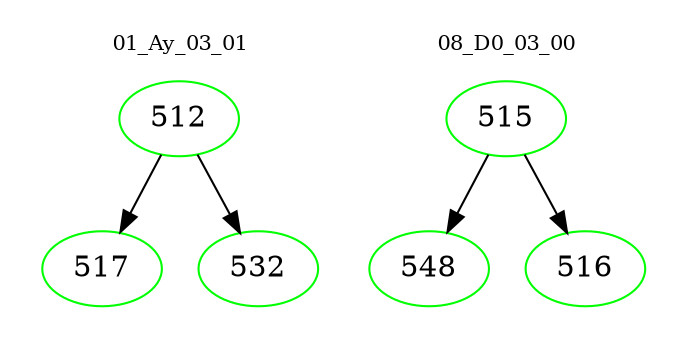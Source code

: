 digraph{
subgraph cluster_0 {
color = white
label = "01_Ay_03_01";
fontsize=10;
T0_512 [label="512", color="green"]
T0_512 -> T0_517 [color="black"]
T0_517 [label="517", color="green"]
T0_512 -> T0_532 [color="black"]
T0_532 [label="532", color="green"]
}
subgraph cluster_1 {
color = white
label = "08_D0_03_00";
fontsize=10;
T1_515 [label="515", color="green"]
T1_515 -> T1_548 [color="black"]
T1_548 [label="548", color="green"]
T1_515 -> T1_516 [color="black"]
T1_516 [label="516", color="green"]
}
}
